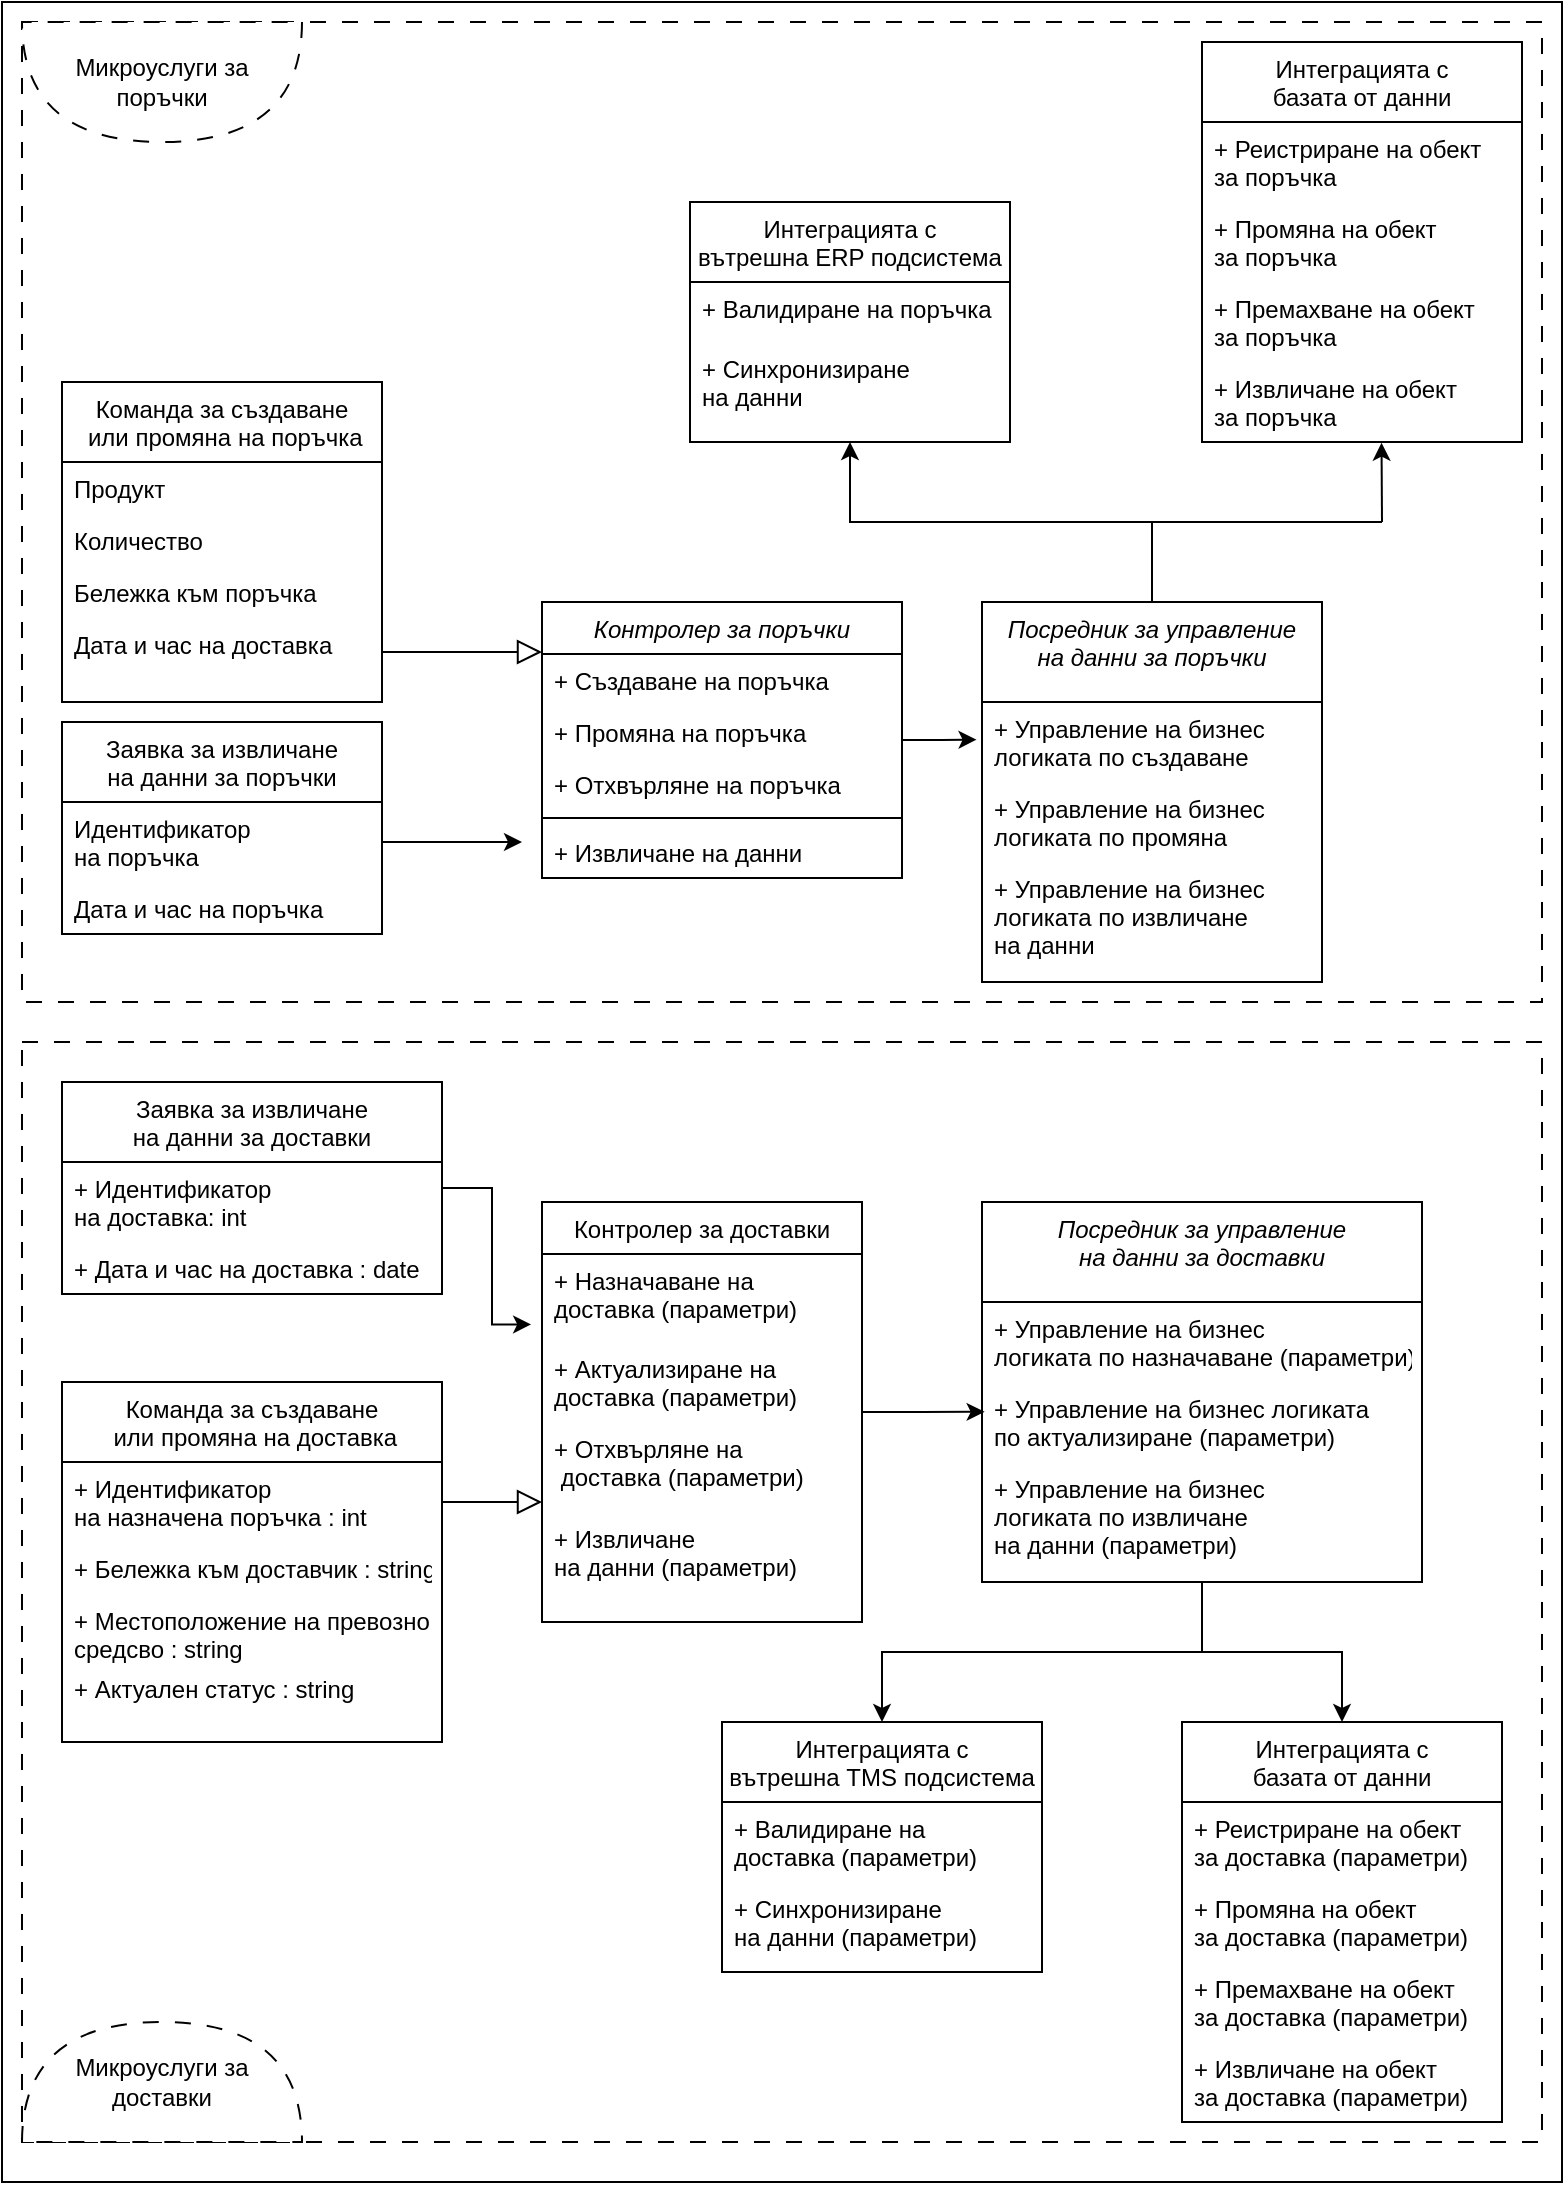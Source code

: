 <mxfile version="26.0.9">
  <diagram id="C5RBs43oDa-KdzZeNtuy" name="Page-1">
    <mxGraphModel dx="1105" dy="1701" grid="1" gridSize="10" guides="1" tooltips="1" connect="1" arrows="1" fold="1" page="1" pageScale="1" pageWidth="827" pageHeight="1169" math="0" shadow="0">
      <root>
        <mxCell id="WIyWlLk6GJQsqaUBKTNV-0" />
        <mxCell id="WIyWlLk6GJQsqaUBKTNV-1" parent="WIyWlLk6GJQsqaUBKTNV-0" />
        <mxCell id="S2_QrUzKiXi8o2pbdPD4-12" value="" style="rounded=0;whiteSpace=wrap;html=1;" parent="WIyWlLk6GJQsqaUBKTNV-1" vertex="1">
          <mxGeometry y="-170" width="780" height="1090" as="geometry" />
        </mxCell>
        <mxCell id="S2_QrUzKiXi8o2pbdPD4-150" value="" style="rounded=0;whiteSpace=wrap;html=1;dashed=1;dashPattern=8 8;fillColor=none;" parent="WIyWlLk6GJQsqaUBKTNV-1" vertex="1">
          <mxGeometry x="10" y="350" width="760" height="550" as="geometry" />
        </mxCell>
        <mxCell id="S2_QrUzKiXi8o2pbdPD4-74" value="Контролер за поръчки" style="swimlane;fontStyle=2;align=center;verticalAlign=top;childLayout=stackLayout;horizontal=1;startSize=26;horizontalStack=0;resizeParent=1;resizeLast=0;collapsible=1;marginBottom=0;rounded=0;shadow=0;strokeWidth=1;" parent="WIyWlLk6GJQsqaUBKTNV-1" vertex="1">
          <mxGeometry x="270" y="130" width="180" height="138" as="geometry">
            <mxRectangle x="230" y="140" width="160" height="26" as="alternateBounds" />
          </mxGeometry>
        </mxCell>
        <mxCell id="S2_QrUzKiXi8o2pbdPD4-75" value="+ Създаване на поръчка" style="text;align=left;verticalAlign=top;spacingLeft=4;spacingRight=4;overflow=hidden;rotatable=0;points=[[0,0.5],[1,0.5]];portConstraint=eastwest;" parent="S2_QrUzKiXi8o2pbdPD4-74" vertex="1">
          <mxGeometry y="26" width="180" height="26" as="geometry" />
        </mxCell>
        <mxCell id="S2_QrUzKiXi8o2pbdPD4-76" value="+ Промяна на поръчка" style="text;align=left;verticalAlign=top;spacingLeft=4;spacingRight=4;overflow=hidden;rotatable=0;points=[[0,0.5],[1,0.5]];portConstraint=eastwest;rounded=0;shadow=0;html=0;" parent="S2_QrUzKiXi8o2pbdPD4-74" vertex="1">
          <mxGeometry y="52" width="180" height="26" as="geometry" />
        </mxCell>
        <mxCell id="S2_QrUzKiXi8o2pbdPD4-77" value="+ Отхвърляне на поръчка" style="text;align=left;verticalAlign=top;spacingLeft=4;spacingRight=4;overflow=hidden;rotatable=0;points=[[0,0.5],[1,0.5]];portConstraint=eastwest;rounded=0;shadow=0;html=0;" parent="S2_QrUzKiXi8o2pbdPD4-74" vertex="1">
          <mxGeometry y="78" width="180" height="26" as="geometry" />
        </mxCell>
        <mxCell id="S2_QrUzKiXi8o2pbdPD4-78" value="" style="line;html=1;strokeWidth=1;align=left;verticalAlign=middle;spacingTop=-1;spacingLeft=3;spacingRight=3;rotatable=0;labelPosition=right;points=[];portConstraint=eastwest;" parent="S2_QrUzKiXi8o2pbdPD4-74" vertex="1">
          <mxGeometry y="104" width="180" height="8" as="geometry" />
        </mxCell>
        <mxCell id="S2_QrUzKiXi8o2pbdPD4-79" value="+ Извличане на данни" style="text;align=left;verticalAlign=top;spacingLeft=4;spacingRight=4;overflow=hidden;rotatable=0;points=[[0,0.5],[1,0.5]];portConstraint=eastwest;" parent="S2_QrUzKiXi8o2pbdPD4-74" vertex="1">
          <mxGeometry y="112" width="180" height="26" as="geometry" />
        </mxCell>
        <mxCell id="S2_QrUzKiXi8o2pbdPD4-80" value="Команда за създаване&#xa; или промяна на поръчка" style="swimlane;fontStyle=0;align=center;verticalAlign=top;childLayout=stackLayout;horizontal=1;startSize=40;horizontalStack=0;resizeParent=1;resizeLast=0;collapsible=1;marginBottom=0;rounded=0;shadow=0;strokeWidth=1;" parent="WIyWlLk6GJQsqaUBKTNV-1" vertex="1">
          <mxGeometry x="30" y="20" width="160" height="160" as="geometry">
            <mxRectangle x="20" y="120" width="160" height="26" as="alternateBounds" />
          </mxGeometry>
        </mxCell>
        <mxCell id="S2_QrUzKiXi8o2pbdPD4-81" value="Продукт" style="text;align=left;verticalAlign=top;spacingLeft=4;spacingRight=4;overflow=hidden;rotatable=0;points=[[0,0.5],[1,0.5]];portConstraint=eastwest;" parent="S2_QrUzKiXi8o2pbdPD4-80" vertex="1">
          <mxGeometry y="40" width="160" height="26" as="geometry" />
        </mxCell>
        <mxCell id="S2_QrUzKiXi8o2pbdPD4-82" value="Количество" style="text;align=left;verticalAlign=top;spacingLeft=4;spacingRight=4;overflow=hidden;rotatable=0;points=[[0,0.5],[1,0.5]];portConstraint=eastwest;rounded=0;shadow=0;html=0;" parent="S2_QrUzKiXi8o2pbdPD4-80" vertex="1">
          <mxGeometry y="66" width="160" height="26" as="geometry" />
        </mxCell>
        <mxCell id="S2_QrUzKiXi8o2pbdPD4-83" value="Бележка към поръчка" style="text;align=left;verticalAlign=top;spacingLeft=4;spacingRight=4;overflow=hidden;rotatable=0;points=[[0,0.5],[1,0.5]];portConstraint=eastwest;rounded=0;shadow=0;html=0;" parent="S2_QrUzKiXi8o2pbdPD4-80" vertex="1">
          <mxGeometry y="92" width="160" height="26" as="geometry" />
        </mxCell>
        <mxCell id="S2_QrUzKiXi8o2pbdPD4-84" value="Дата и час на доставка" style="text;align=left;verticalAlign=top;spacingLeft=4;spacingRight=4;overflow=hidden;rotatable=0;points=[[0,0.5],[1,0.5]];portConstraint=eastwest;rounded=0;shadow=0;html=0;" parent="S2_QrUzKiXi8o2pbdPD4-80" vertex="1">
          <mxGeometry y="118" width="160" height="26" as="geometry" />
        </mxCell>
        <mxCell id="S2_QrUzKiXi8o2pbdPD4-85" value="" style="endArrow=block;endSize=10;endFill=0;shadow=0;strokeWidth=1;rounded=0;curved=0;edgeStyle=elbowEdgeStyle;elbow=vertical;" parent="WIyWlLk6GJQsqaUBKTNV-1" source="S2_QrUzKiXi8o2pbdPD4-80" target="S2_QrUzKiXi8o2pbdPD4-74" edge="1">
          <mxGeometry width="160" relative="1" as="geometry">
            <mxPoint x="210" y="213" as="sourcePoint" />
            <mxPoint x="210" y="213" as="targetPoint" />
          </mxGeometry>
        </mxCell>
        <mxCell id="S2_QrUzKiXi8o2pbdPD4-86" value="Интеграцията с &#xa;базата от данни" style="swimlane;fontStyle=0;align=center;verticalAlign=top;childLayout=stackLayout;horizontal=1;startSize=40;horizontalStack=0;resizeParent=1;resizeLast=0;collapsible=1;marginBottom=0;rounded=0;shadow=0;strokeWidth=1;" parent="WIyWlLk6GJQsqaUBKTNV-1" vertex="1">
          <mxGeometry x="600" y="-150" width="160" height="200" as="geometry">
            <mxRectangle x="550" y="140" width="160" height="26" as="alternateBounds" />
          </mxGeometry>
        </mxCell>
        <mxCell id="S2_QrUzKiXi8o2pbdPD4-87" value="+ Реистриране на обект&#xa;за поръчка" style="text;align=left;verticalAlign=top;spacingLeft=4;spacingRight=4;overflow=hidden;rotatable=0;points=[[0,0.5],[1,0.5]];portConstraint=eastwest;" parent="S2_QrUzKiXi8o2pbdPD4-86" vertex="1">
          <mxGeometry y="40" width="160" height="40" as="geometry" />
        </mxCell>
        <mxCell id="S2_QrUzKiXi8o2pbdPD4-88" value="+ Промяна на обект&#xa;за поръчка" style="text;align=left;verticalAlign=top;spacingLeft=4;spacingRight=4;overflow=hidden;rotatable=0;points=[[0,0.5],[1,0.5]];portConstraint=eastwest;rounded=0;shadow=0;html=0;" parent="S2_QrUzKiXi8o2pbdPD4-86" vertex="1">
          <mxGeometry y="80" width="160" height="40" as="geometry" />
        </mxCell>
        <mxCell id="S2_QrUzKiXi8o2pbdPD4-89" value="+ Премахване на обект&#xa;за поръчка" style="text;align=left;verticalAlign=top;spacingLeft=4;spacingRight=4;overflow=hidden;rotatable=0;points=[[0,0.5],[1,0.5]];portConstraint=eastwest;rounded=0;shadow=0;html=0;" parent="S2_QrUzKiXi8o2pbdPD4-86" vertex="1">
          <mxGeometry y="120" width="160" height="40" as="geometry" />
        </mxCell>
        <mxCell id="S2_QrUzKiXi8o2pbdPD4-90" value="+ Извличане на обект&#xa;за поръчка" style="text;align=left;verticalAlign=top;spacingLeft=4;spacingRight=4;overflow=hidden;rotatable=0;points=[[0,0.5],[1,0.5]];portConstraint=eastwest;rounded=0;shadow=0;html=0;" parent="S2_QrUzKiXi8o2pbdPD4-86" vertex="1">
          <mxGeometry y="160" width="160" height="40" as="geometry" />
        </mxCell>
        <mxCell id="S2_QrUzKiXi8o2pbdPD4-91" value="Интеграцията с &#xa;вътрешна ERP подсистема" style="swimlane;fontStyle=0;align=center;verticalAlign=top;childLayout=stackLayout;horizontal=1;startSize=40;horizontalStack=0;resizeParent=1;resizeLast=0;collapsible=1;marginBottom=0;rounded=0;shadow=0;strokeWidth=1;" parent="WIyWlLk6GJQsqaUBKTNV-1" vertex="1">
          <mxGeometry x="344" y="-70" width="160" height="120" as="geometry">
            <mxRectangle x="550" y="140" width="160" height="26" as="alternateBounds" />
          </mxGeometry>
        </mxCell>
        <mxCell id="S2_QrUzKiXi8o2pbdPD4-92" value="+ Валидиране на поръчка" style="text;align=left;verticalAlign=top;spacingLeft=4;spacingRight=4;overflow=hidden;rotatable=0;points=[[0,0.5],[1,0.5]];portConstraint=eastwest;" parent="S2_QrUzKiXi8o2pbdPD4-91" vertex="1">
          <mxGeometry y="40" width="160" height="30" as="geometry" />
        </mxCell>
        <mxCell id="S2_QrUzKiXi8o2pbdPD4-93" value="+ Синхронизиране&#xa;на данни" style="text;align=left;verticalAlign=top;spacingLeft=4;spacingRight=4;overflow=hidden;rotatable=0;points=[[0,0.5],[1,0.5]];portConstraint=eastwest;rounded=0;shadow=0;html=0;" parent="S2_QrUzKiXi8o2pbdPD4-91" vertex="1">
          <mxGeometry y="70" width="160" height="40" as="geometry" />
        </mxCell>
        <mxCell id="S2_QrUzKiXi8o2pbdPD4-94" style="edgeStyle=orthogonalEdgeStyle;rounded=0;orthogonalLoop=1;jettySize=auto;html=1;entryX=0.5;entryY=1;entryDx=0;entryDy=0;" parent="WIyWlLk6GJQsqaUBKTNV-1" source="S2_QrUzKiXi8o2pbdPD4-95" target="S2_QrUzKiXi8o2pbdPD4-91" edge="1">
          <mxGeometry relative="1" as="geometry" />
        </mxCell>
        <mxCell id="S2_QrUzKiXi8o2pbdPD4-95" value="Посредник за управление &#xa;на данни за поръчки" style="swimlane;fontStyle=2;align=center;verticalAlign=top;childLayout=stackLayout;horizontal=1;startSize=50;horizontalStack=0;resizeParent=1;resizeLast=0;collapsible=1;marginBottom=0;rounded=0;shadow=0;strokeWidth=1;" parent="WIyWlLk6GJQsqaUBKTNV-1" vertex="1">
          <mxGeometry x="490" y="130" width="170" height="190" as="geometry">
            <mxRectangle x="230" y="140" width="160" height="26" as="alternateBounds" />
          </mxGeometry>
        </mxCell>
        <mxCell id="S2_QrUzKiXi8o2pbdPD4-96" value="+ Управление на бизнес &#xa;логиката по създаване" style="text;align=left;verticalAlign=top;spacingLeft=4;spacingRight=4;overflow=hidden;rotatable=0;points=[[0,0.5],[1,0.5]];portConstraint=eastwest;" parent="S2_QrUzKiXi8o2pbdPD4-95" vertex="1">
          <mxGeometry y="50" width="170" height="40" as="geometry" />
        </mxCell>
        <mxCell id="S2_QrUzKiXi8o2pbdPD4-97" value="+ Управление на бизнес &#xa;логиката по промяна" style="text;align=left;verticalAlign=top;spacingLeft=4;spacingRight=4;overflow=hidden;rotatable=0;points=[[0,0.5],[1,0.5]];portConstraint=eastwest;" parent="S2_QrUzKiXi8o2pbdPD4-95" vertex="1">
          <mxGeometry y="90" width="170" height="40" as="geometry" />
        </mxCell>
        <mxCell id="S2_QrUzKiXi8o2pbdPD4-98" value="+ Управление на бизнес &#xa;логиката по извличане &#xa;на данни" style="text;align=left;verticalAlign=top;spacingLeft=4;spacingRight=4;overflow=hidden;rotatable=0;points=[[0,0.5],[1,0.5]];portConstraint=eastwest;" parent="S2_QrUzKiXi8o2pbdPD4-95" vertex="1">
          <mxGeometry y="130" width="170" height="50" as="geometry" />
        </mxCell>
        <mxCell id="S2_QrUzKiXi8o2pbdPD4-99" value="" style="endArrow=classic;html=1;rounded=0;entryX=0.561;entryY=1.009;entryDx=0;entryDy=0;entryPerimeter=0;" parent="WIyWlLk6GJQsqaUBKTNV-1" target="S2_QrUzKiXi8o2pbdPD4-90" edge="1">
          <mxGeometry width="50" height="50" relative="1" as="geometry">
            <mxPoint x="690" y="90" as="sourcePoint" />
            <mxPoint x="510" y="60" as="targetPoint" />
          </mxGeometry>
        </mxCell>
        <mxCell id="S2_QrUzKiXi8o2pbdPD4-100" value="" style="endArrow=none;html=1;rounded=0;" parent="WIyWlLk6GJQsqaUBKTNV-1" edge="1">
          <mxGeometry width="50" height="50" relative="1" as="geometry">
            <mxPoint x="570" y="90" as="sourcePoint" />
            <mxPoint x="690" y="90" as="targetPoint" />
          </mxGeometry>
        </mxCell>
        <mxCell id="S2_QrUzKiXi8o2pbdPD4-101" style="edgeStyle=orthogonalEdgeStyle;rounded=0;orthogonalLoop=1;jettySize=auto;html=1;entryX=-0.017;entryY=0.471;entryDx=0;entryDy=0;entryPerimeter=0;" parent="WIyWlLk6GJQsqaUBKTNV-1" source="S2_QrUzKiXi8o2pbdPD4-74" edge="1">
          <mxGeometry relative="1" as="geometry">
            <mxPoint x="487.28" y="198.84" as="targetPoint" />
          </mxGeometry>
        </mxCell>
        <mxCell id="S2_QrUzKiXi8o2pbdPD4-103" value="Контролер за доставки" style="swimlane;fontStyle=0;align=center;verticalAlign=top;childLayout=stackLayout;horizontal=1;startSize=26;horizontalStack=0;resizeParent=1;resizeLast=0;collapsible=1;marginBottom=0;rounded=0;shadow=0;strokeWidth=1;" parent="WIyWlLk6GJQsqaUBKTNV-1" vertex="1">
          <mxGeometry x="270" y="430" width="160" height="210" as="geometry">
            <mxRectangle x="230" y="140" width="160" height="26" as="alternateBounds" />
          </mxGeometry>
        </mxCell>
        <mxCell id="S2_QrUzKiXi8o2pbdPD4-104" value="+ Назначаване на &#xa;доставка (параметри)" style="text;align=left;verticalAlign=top;spacingLeft=4;spacingRight=4;overflow=hidden;rotatable=0;points=[[0,0.5],[1,0.5]];portConstraint=eastwest;" parent="S2_QrUzKiXi8o2pbdPD4-103" vertex="1">
          <mxGeometry y="26" width="160" height="44" as="geometry" />
        </mxCell>
        <mxCell id="S2_QrUzKiXi8o2pbdPD4-105" value="+ Актуализиране на &#xa;доставка (параметри)" style="text;align=left;verticalAlign=top;spacingLeft=4;spacingRight=4;overflow=hidden;rotatable=0;points=[[0,0.5],[1,0.5]];portConstraint=eastwest;rounded=0;shadow=0;html=0;" parent="S2_QrUzKiXi8o2pbdPD4-103" vertex="1">
          <mxGeometry y="70" width="160" height="40" as="geometry" />
        </mxCell>
        <mxCell id="S2_QrUzKiXi8o2pbdPD4-109" value="Команда за създаване&#xa; или промяна на доставка" style="swimlane;fontStyle=0;align=center;verticalAlign=top;childLayout=stackLayout;horizontal=1;startSize=40;horizontalStack=0;resizeParent=1;resizeLast=0;collapsible=1;marginBottom=0;rounded=0;shadow=0;strokeWidth=1;" parent="WIyWlLk6GJQsqaUBKTNV-1" vertex="1">
          <mxGeometry x="30" y="520" width="190" height="180" as="geometry">
            <mxRectangle x="20" y="120" width="160" height="26" as="alternateBounds" />
          </mxGeometry>
        </mxCell>
        <mxCell id="S2_QrUzKiXi8o2pbdPD4-110" value="+ Идентификатор&#xa;на назначена поръчка : int" style="text;align=left;verticalAlign=top;spacingLeft=4;spacingRight=4;overflow=hidden;rotatable=0;points=[[0,0.5],[1,0.5]];portConstraint=eastwest;" parent="S2_QrUzKiXi8o2pbdPD4-109" vertex="1">
          <mxGeometry y="40" width="190" height="40" as="geometry" />
        </mxCell>
        <mxCell id="S2_QrUzKiXi8o2pbdPD4-111" value="+ Бележка към доставчик : string" style="text;align=left;verticalAlign=top;spacingLeft=4;spacingRight=4;overflow=hidden;rotatable=0;points=[[0,0.5],[1,0.5]];portConstraint=eastwest;rounded=0;shadow=0;html=0;" parent="S2_QrUzKiXi8o2pbdPD4-109" vertex="1">
          <mxGeometry y="80" width="190" height="26" as="geometry" />
        </mxCell>
        <mxCell id="S2_QrUzKiXi8o2pbdPD4-112" value="+ Местоположение на превозно&#xa;средсво : string" style="text;align=left;verticalAlign=top;spacingLeft=4;spacingRight=4;overflow=hidden;rotatable=0;points=[[0,0.5],[1,0.5]];portConstraint=eastwest;rounded=0;shadow=0;html=0;" parent="S2_QrUzKiXi8o2pbdPD4-109" vertex="1">
          <mxGeometry y="106" width="190" height="34" as="geometry" />
        </mxCell>
        <mxCell id="S2_QrUzKiXi8o2pbdPD4-113" value="+ Актуален статус : string" style="text;align=left;verticalAlign=top;spacingLeft=4;spacingRight=4;overflow=hidden;rotatable=0;points=[[0,0.5],[1,0.5]];portConstraint=eastwest;rounded=0;shadow=0;html=0;" parent="S2_QrUzKiXi8o2pbdPD4-109" vertex="1">
          <mxGeometry y="140" width="190" height="26" as="geometry" />
        </mxCell>
        <mxCell id="S2_QrUzKiXi8o2pbdPD4-114" value="" style="endArrow=block;endSize=10;endFill=0;shadow=0;strokeWidth=1;rounded=0;curved=0;edgeStyle=elbowEdgeStyle;elbow=vertical;" parent="WIyWlLk6GJQsqaUBKTNV-1" source="S2_QrUzKiXi8o2pbdPD4-109" target="S2_QrUzKiXi8o2pbdPD4-103" edge="1">
          <mxGeometry width="160" relative="1" as="geometry">
            <mxPoint x="220" y="743" as="sourcePoint" />
            <mxPoint x="220" y="743" as="targetPoint" />
          </mxGeometry>
        </mxCell>
        <mxCell id="S2_QrUzKiXi8o2pbdPD4-115" value="Интеграцията с &#xa;базата от данни" style="swimlane;fontStyle=0;align=center;verticalAlign=top;childLayout=stackLayout;horizontal=1;startSize=40;horizontalStack=0;resizeParent=1;resizeLast=0;collapsible=1;marginBottom=0;rounded=0;shadow=0;strokeWidth=1;" parent="WIyWlLk6GJQsqaUBKTNV-1" vertex="1">
          <mxGeometry x="590" y="690" width="160" height="200" as="geometry">
            <mxRectangle x="550" y="140" width="160" height="26" as="alternateBounds" />
          </mxGeometry>
        </mxCell>
        <mxCell id="S2_QrUzKiXi8o2pbdPD4-116" value="+ Реистриране на обект&#xa;за доставка (параметри)" style="text;align=left;verticalAlign=top;spacingLeft=4;spacingRight=4;overflow=hidden;rotatable=0;points=[[0,0.5],[1,0.5]];portConstraint=eastwest;" parent="S2_QrUzKiXi8o2pbdPD4-115" vertex="1">
          <mxGeometry y="40" width="160" height="40" as="geometry" />
        </mxCell>
        <mxCell id="S2_QrUzKiXi8o2pbdPD4-117" value="+ Промяна на обект&#xa;за доставка (параметри)" style="text;align=left;verticalAlign=top;spacingLeft=4;spacingRight=4;overflow=hidden;rotatable=0;points=[[0,0.5],[1,0.5]];portConstraint=eastwest;rounded=0;shadow=0;html=0;" parent="S2_QrUzKiXi8o2pbdPD4-115" vertex="1">
          <mxGeometry y="80" width="160" height="40" as="geometry" />
        </mxCell>
        <mxCell id="S2_QrUzKiXi8o2pbdPD4-118" value="+ Премахване на обект&#xa;за доставка (параметри)" style="text;align=left;verticalAlign=top;spacingLeft=4;spacingRight=4;overflow=hidden;rotatable=0;points=[[0,0.5],[1,0.5]];portConstraint=eastwest;rounded=0;shadow=0;html=0;" parent="S2_QrUzKiXi8o2pbdPD4-115" vertex="1">
          <mxGeometry y="120" width="160" height="40" as="geometry" />
        </mxCell>
        <mxCell id="S2_QrUzKiXi8o2pbdPD4-119" value="+ Извличане на обект&#xa;за доставка (параметри)" style="text;align=left;verticalAlign=top;spacingLeft=4;spacingRight=4;overflow=hidden;rotatable=0;points=[[0,0.5],[1,0.5]];portConstraint=eastwest;rounded=0;shadow=0;html=0;" parent="S2_QrUzKiXi8o2pbdPD4-115" vertex="1">
          <mxGeometry y="160" width="160" height="40" as="geometry" />
        </mxCell>
        <mxCell id="S2_QrUzKiXi8o2pbdPD4-120" value="Интеграцията с &#xa;вътрешна TMS подсистема" style="swimlane;fontStyle=0;align=center;verticalAlign=top;childLayout=stackLayout;horizontal=1;startSize=40;horizontalStack=0;resizeParent=1;resizeLast=0;collapsible=1;marginBottom=0;rounded=0;shadow=0;strokeWidth=1;" parent="WIyWlLk6GJQsqaUBKTNV-1" vertex="1">
          <mxGeometry x="360" y="690" width="160" height="125" as="geometry">
            <mxRectangle x="550" y="140" width="160" height="26" as="alternateBounds" />
          </mxGeometry>
        </mxCell>
        <mxCell id="S2_QrUzKiXi8o2pbdPD4-121" value="+ Валидиране на &#xa;доставка (параметри)" style="text;align=left;verticalAlign=top;spacingLeft=4;spacingRight=4;overflow=hidden;rotatable=0;points=[[0,0.5],[1,0.5]];portConstraint=eastwest;" parent="S2_QrUzKiXi8o2pbdPD4-120" vertex="1">
          <mxGeometry y="40" width="160" height="40" as="geometry" />
        </mxCell>
        <mxCell id="S2_QrUzKiXi8o2pbdPD4-122" value="+ Синхронизиране&#xa;на данни (параметри)" style="text;align=left;verticalAlign=top;spacingLeft=4;spacingRight=4;overflow=hidden;rotatable=0;points=[[0,0.5],[1,0.5]];portConstraint=eastwest;rounded=0;shadow=0;html=0;" parent="S2_QrUzKiXi8o2pbdPD4-120" vertex="1">
          <mxGeometry y="80" width="160" height="40" as="geometry" />
        </mxCell>
        <mxCell id="S2_QrUzKiXi8o2pbdPD4-139" style="edgeStyle=orthogonalEdgeStyle;rounded=0;orthogonalLoop=1;jettySize=auto;html=1;entryX=0.5;entryY=0;entryDx=0;entryDy=0;" parent="WIyWlLk6GJQsqaUBKTNV-1" source="S2_QrUzKiXi8o2pbdPD4-123" target="S2_QrUzKiXi8o2pbdPD4-115" edge="1">
          <mxGeometry relative="1" as="geometry" />
        </mxCell>
        <mxCell id="S2_QrUzKiXi8o2pbdPD4-146" style="edgeStyle=orthogonalEdgeStyle;rounded=0;orthogonalLoop=1;jettySize=auto;html=1;entryX=0.5;entryY=0;entryDx=0;entryDy=0;" parent="WIyWlLk6GJQsqaUBKTNV-1" source="S2_QrUzKiXi8o2pbdPD4-123" target="S2_QrUzKiXi8o2pbdPD4-120" edge="1">
          <mxGeometry relative="1" as="geometry" />
        </mxCell>
        <mxCell id="S2_QrUzKiXi8o2pbdPD4-123" value="Посредник за управление &#xa;на данни за доставки" style="swimlane;fontStyle=2;align=center;verticalAlign=top;childLayout=stackLayout;horizontal=1;startSize=50;horizontalStack=0;resizeParent=1;resizeLast=0;collapsible=1;marginBottom=0;rounded=0;shadow=0;strokeWidth=1;" parent="WIyWlLk6GJQsqaUBKTNV-1" vertex="1">
          <mxGeometry x="490" y="430" width="220" height="190" as="geometry">
            <mxRectangle x="230" y="140" width="160" height="26" as="alternateBounds" />
          </mxGeometry>
        </mxCell>
        <mxCell id="S2_QrUzKiXi8o2pbdPD4-124" value="+ Управление на бизнес &#xa;логиката по назначаване (параметри)" style="text;align=left;verticalAlign=top;spacingLeft=4;spacingRight=4;overflow=hidden;rotatable=0;points=[[0,0.5],[1,0.5]];portConstraint=eastwest;" parent="S2_QrUzKiXi8o2pbdPD4-123" vertex="1">
          <mxGeometry y="50" width="220" height="40" as="geometry" />
        </mxCell>
        <mxCell id="S2_QrUzKiXi8o2pbdPD4-125" value="+ Управление на бизнес логиката&#xa;по актуализиране (параметри) " style="text;align=left;verticalAlign=top;spacingLeft=4;spacingRight=4;overflow=hidden;rotatable=0;points=[[0,0.5],[1,0.5]];portConstraint=eastwest;" parent="S2_QrUzKiXi8o2pbdPD4-123" vertex="1">
          <mxGeometry y="90" width="220" height="40" as="geometry" />
        </mxCell>
        <mxCell id="S2_QrUzKiXi8o2pbdPD4-126" value="+ Управление на бизнес &#xa;логиката по извличане &#xa;на данни (параметри)" style="text;align=left;verticalAlign=top;spacingLeft=4;spacingRight=4;overflow=hidden;rotatable=0;points=[[0,0.5],[1,0.5]];portConstraint=eastwest;" parent="S2_QrUzKiXi8o2pbdPD4-123" vertex="1">
          <mxGeometry y="130" width="220" height="50" as="geometry" />
        </mxCell>
        <mxCell id="S2_QrUzKiXi8o2pbdPD4-127" value="Заявка за извличане&#xa;на данни за поръчки" style="swimlane;fontStyle=0;align=center;verticalAlign=top;childLayout=stackLayout;horizontal=1;startSize=40;horizontalStack=0;resizeParent=1;resizeLast=0;collapsible=1;marginBottom=0;rounded=0;shadow=0;strokeWidth=1;" parent="WIyWlLk6GJQsqaUBKTNV-1" vertex="1">
          <mxGeometry x="30" y="190" width="160" height="106" as="geometry">
            <mxRectangle x="20" y="120" width="160" height="26" as="alternateBounds" />
          </mxGeometry>
        </mxCell>
        <mxCell id="S2_QrUzKiXi8o2pbdPD4-128" style="edgeStyle=orthogonalEdgeStyle;rounded=0;orthogonalLoop=1;jettySize=auto;html=1;" parent="S2_QrUzKiXi8o2pbdPD4-127" source="S2_QrUzKiXi8o2pbdPD4-129" edge="1">
          <mxGeometry relative="1" as="geometry">
            <mxPoint x="230" y="60" as="targetPoint" />
          </mxGeometry>
        </mxCell>
        <mxCell id="S2_QrUzKiXi8o2pbdPD4-129" value="Идентификатор &#xa;на поръчка" style="text;align=left;verticalAlign=top;spacingLeft=4;spacingRight=4;overflow=hidden;rotatable=0;points=[[0,0.5],[1,0.5]];portConstraint=eastwest;" parent="S2_QrUzKiXi8o2pbdPD4-127" vertex="1">
          <mxGeometry y="40" width="160" height="40" as="geometry" />
        </mxCell>
        <mxCell id="S2_QrUzKiXi8o2pbdPD4-130" value="Дата и час на поръчка" style="text;align=left;verticalAlign=top;spacingLeft=4;spacingRight=4;overflow=hidden;rotatable=0;points=[[0,0.5],[1,0.5]];portConstraint=eastwest;rounded=0;shadow=0;html=0;" parent="S2_QrUzKiXi8o2pbdPD4-127" vertex="1">
          <mxGeometry y="80" width="160" height="26" as="geometry" />
        </mxCell>
        <mxCell id="S2_QrUzKiXi8o2pbdPD4-131" value="Заявка за извличане&#xa;на данни за доставки" style="swimlane;fontStyle=0;align=center;verticalAlign=top;childLayout=stackLayout;horizontal=1;startSize=40;horizontalStack=0;resizeParent=1;resizeLast=0;collapsible=1;marginBottom=0;rounded=0;shadow=0;strokeWidth=1;" parent="WIyWlLk6GJQsqaUBKTNV-1" vertex="1">
          <mxGeometry x="30" y="370" width="190" height="106" as="geometry">
            <mxRectangle x="20" y="120" width="160" height="26" as="alternateBounds" />
          </mxGeometry>
        </mxCell>
        <mxCell id="S2_QrUzKiXi8o2pbdPD4-132" value="+ Идентификатор &#xa;на доставка: int" style="text;align=left;verticalAlign=top;spacingLeft=4;spacingRight=4;overflow=hidden;rotatable=0;points=[[0,0.5],[1,0.5]];portConstraint=eastwest;" parent="S2_QrUzKiXi8o2pbdPD4-131" vertex="1">
          <mxGeometry y="40" width="190" height="40" as="geometry" />
        </mxCell>
        <mxCell id="S2_QrUzKiXi8o2pbdPD4-133" value="+ Дата и час на доставка : date" style="text;align=left;verticalAlign=top;spacingLeft=4;spacingRight=4;overflow=hidden;rotatable=0;points=[[0,0.5],[1,0.5]];portConstraint=eastwest;rounded=0;shadow=0;html=0;" parent="S2_QrUzKiXi8o2pbdPD4-131" vertex="1">
          <mxGeometry y="80" width="190" height="26" as="geometry" />
        </mxCell>
        <mxCell id="S2_QrUzKiXi8o2pbdPD4-147" value="" style="rounded=0;whiteSpace=wrap;html=1;dashed=1;dashPattern=8 8;fillColor=none;" parent="WIyWlLk6GJQsqaUBKTNV-1" vertex="1">
          <mxGeometry x="10" y="-160" width="760" height="490" as="geometry" />
        </mxCell>
        <mxCell id="S2_QrUzKiXi8o2pbdPD4-153" value="Микроуслуги за&lt;br&gt;поръчки" style="shape=or;whiteSpace=wrap;html=1;direction=south;dashed=1;dashPattern=8 8;" parent="WIyWlLk6GJQsqaUBKTNV-1" vertex="1">
          <mxGeometry x="10" y="-160" width="140" height="60" as="geometry" />
        </mxCell>
        <mxCell id="S2_QrUzKiXi8o2pbdPD4-154" value="Микроуслуги за&lt;br&gt;доставки" style="shape=or;whiteSpace=wrap;html=1;direction=north;dashed=1;dashPattern=8 8;" parent="WIyWlLk6GJQsqaUBKTNV-1" vertex="1">
          <mxGeometry x="10" y="840" width="140" height="60" as="geometry" />
        </mxCell>
        <mxCell id="9gCLXCfrwKdcRiEwDHmz-0" style="edgeStyle=orthogonalEdgeStyle;rounded=0;orthogonalLoop=1;jettySize=auto;html=1;entryX=-0.034;entryY=0.8;entryDx=0;entryDy=0;entryPerimeter=0;" edge="1" parent="WIyWlLk6GJQsqaUBKTNV-1" source="S2_QrUzKiXi8o2pbdPD4-131" target="S2_QrUzKiXi8o2pbdPD4-104">
          <mxGeometry relative="1" as="geometry" />
        </mxCell>
        <mxCell id="S2_QrUzKiXi8o2pbdPD4-108" value="+ Извличане &#xa;на данни (параметри)" style="text;align=left;verticalAlign=top;spacingLeft=4;spacingRight=4;overflow=hidden;rotatable=0;points=[[0,0.5],[1,0.5]];portConstraint=eastwest;" parent="WIyWlLk6GJQsqaUBKTNV-1" vertex="1">
          <mxGeometry x="270" y="585" width="140" height="45" as="geometry" />
        </mxCell>
        <mxCell id="S2_QrUzKiXi8o2pbdPD4-106" value="+ Отхвърляне на&#xa; доставка (параметри)" style="text;align=left;verticalAlign=top;spacingLeft=4;spacingRight=4;overflow=hidden;rotatable=0;points=[[0,0.5],[1,0.5]];portConstraint=eastwest;rounded=0;shadow=0;html=0;" parent="WIyWlLk6GJQsqaUBKTNV-1" vertex="1">
          <mxGeometry x="270" y="540" width="190" height="40" as="geometry" />
        </mxCell>
        <mxCell id="9gCLXCfrwKdcRiEwDHmz-1" style="edgeStyle=orthogonalEdgeStyle;rounded=0;orthogonalLoop=1;jettySize=auto;html=1;entryX=0.006;entryY=0.373;entryDx=0;entryDy=0;entryPerimeter=0;" edge="1" parent="WIyWlLk6GJQsqaUBKTNV-1" source="S2_QrUzKiXi8o2pbdPD4-103" target="S2_QrUzKiXi8o2pbdPD4-125">
          <mxGeometry relative="1" as="geometry" />
        </mxCell>
      </root>
    </mxGraphModel>
  </diagram>
</mxfile>
